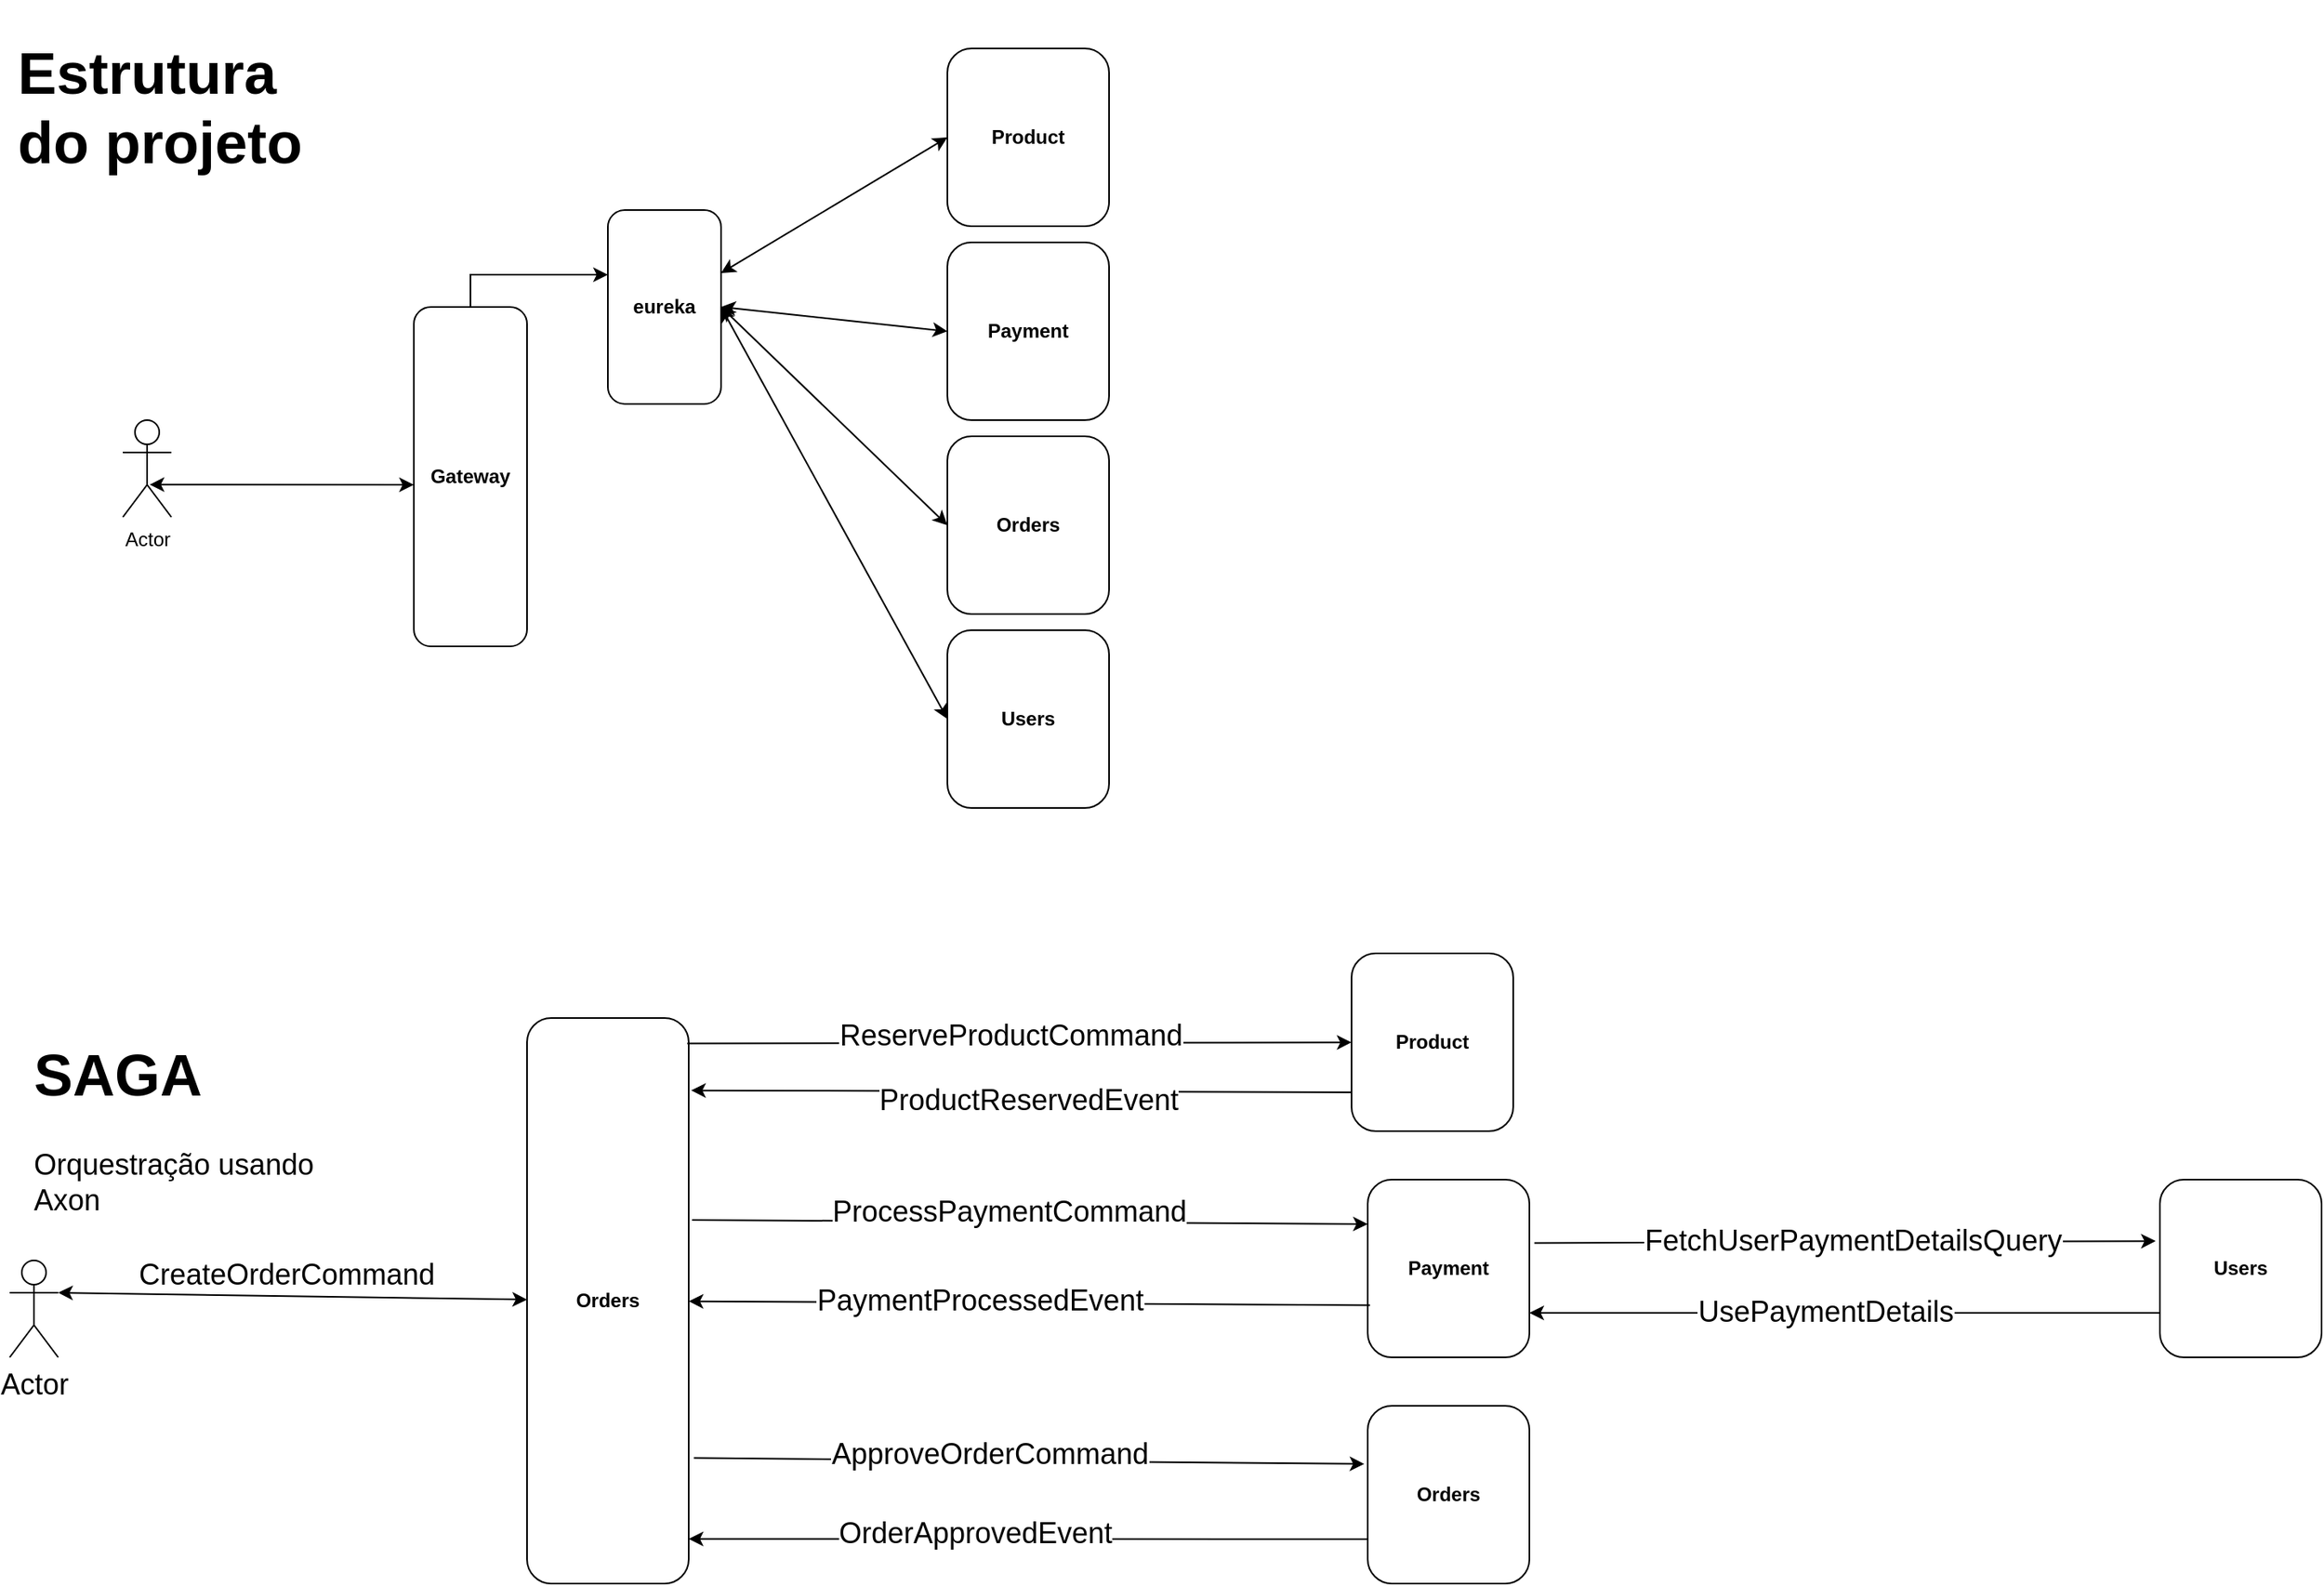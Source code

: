 <mxfile version="20.7.4" type="device"><diagram id="vB_3B0o1n2XnDPTJ6XIn" name="Geral"><mxGraphModel dx="2585" dy="1155" grid="1" gridSize="10" guides="1" tooltips="1" connect="1" arrows="1" fold="1" page="1" pageScale="1" pageWidth="827" pageHeight="1169" math="0" shadow="0"><root><mxCell id="0"/><mxCell id="1" parent="0"/><mxCell id="Y2Meu24eSFyXnWpoCRvc-1" value="Actor" style="shape=umlActor;verticalLabelPosition=bottom;verticalAlign=top;html=1;outlineConnect=0;" vertex="1" parent="1"><mxGeometry x="100" y="270" width="30" height="60" as="geometry"/></mxCell><mxCell id="Y2Meu24eSFyXnWpoCRvc-5" value="" style="edgeStyle=orthogonalEdgeStyle;rounded=0;orthogonalLoop=1;jettySize=auto;html=1;" edge="1" parent="1" source="Y2Meu24eSFyXnWpoCRvc-2" target="Y2Meu24eSFyXnWpoCRvc-4"><mxGeometry relative="1" as="geometry"><Array as="points"><mxPoint x="315" y="180"/></Array></mxGeometry></mxCell><mxCell id="Y2Meu24eSFyXnWpoCRvc-2" value="&lt;b&gt;Gateway&lt;/b&gt;" style="rounded=1;whiteSpace=wrap;html=1;" vertex="1" parent="1"><mxGeometry x="280" y="200" width="70" height="210" as="geometry"/></mxCell><mxCell id="Y2Meu24eSFyXnWpoCRvc-3" value="" style="endArrow=classic;startArrow=classic;html=1;rounded=0;exitX=0.552;exitY=0.665;exitDx=0;exitDy=0;exitPerimeter=0;" edge="1" parent="1" source="Y2Meu24eSFyXnWpoCRvc-1"><mxGeometry width="50" height="50" relative="1" as="geometry"><mxPoint x="360" y="350" as="sourcePoint"/><mxPoint x="280" y="310" as="targetPoint"/></mxGeometry></mxCell><mxCell id="Y2Meu24eSFyXnWpoCRvc-4" value="&lt;b&gt;eureka&lt;/b&gt;" style="rounded=1;whiteSpace=wrap;html=1;" vertex="1" parent="1"><mxGeometry x="400" y="140" width="70" height="120" as="geometry"/></mxCell><mxCell id="Y2Meu24eSFyXnWpoCRvc-6" value="&lt;b&gt;Orders&lt;/b&gt;" style="rounded=1;whiteSpace=wrap;html=1;" vertex="1" parent="1"><mxGeometry x="610" y="280" width="100" height="110" as="geometry"/></mxCell><mxCell id="Y2Meu24eSFyXnWpoCRvc-7" value="&lt;b&gt;Payment&lt;/b&gt;" style="rounded=1;whiteSpace=wrap;html=1;" vertex="1" parent="1"><mxGeometry x="610" y="160" width="100" height="110" as="geometry"/></mxCell><mxCell id="Y2Meu24eSFyXnWpoCRvc-8" value="&lt;b&gt;Users&lt;/b&gt;" style="rounded=1;whiteSpace=wrap;html=1;" vertex="1" parent="1"><mxGeometry x="610" y="400" width="100" height="110" as="geometry"/></mxCell><mxCell id="Y2Meu24eSFyXnWpoCRvc-9" value="&lt;b&gt;Product&lt;/b&gt;" style="rounded=1;whiteSpace=wrap;html=1;" vertex="1" parent="1"><mxGeometry x="610" y="40" width="100" height="110" as="geometry"/></mxCell><mxCell id="Y2Meu24eSFyXnWpoCRvc-10" value="" style="endArrow=classic;startArrow=classic;html=1;rounded=0;exitX=0;exitY=0.5;exitDx=0;exitDy=0;entryX=1;entryY=0.5;entryDx=0;entryDy=0;" edge="1" parent="1" source="Y2Meu24eSFyXnWpoCRvc-8" target="Y2Meu24eSFyXnWpoCRvc-4"><mxGeometry width="50" height="50" relative="1" as="geometry"><mxPoint x="760" y="290" as="sourcePoint"/><mxPoint x="810" y="240" as="targetPoint"/></mxGeometry></mxCell><mxCell id="Y2Meu24eSFyXnWpoCRvc-11" value="" style="endArrow=classic;startArrow=classic;html=1;rounded=0;exitX=0;exitY=0.5;exitDx=0;exitDy=0;entryX=1;entryY=0.5;entryDx=0;entryDy=0;" edge="1" parent="1" source="Y2Meu24eSFyXnWpoCRvc-6" target="Y2Meu24eSFyXnWpoCRvc-4"><mxGeometry width="50" height="50" relative="1" as="geometry"><mxPoint x="760" y="290" as="sourcePoint"/><mxPoint x="810" y="240" as="targetPoint"/></mxGeometry></mxCell><mxCell id="Y2Meu24eSFyXnWpoCRvc-12" value="" style="endArrow=classic;startArrow=classic;html=1;rounded=0;exitX=1;exitY=0.5;exitDx=0;exitDy=0;entryX=0;entryY=0.5;entryDx=0;entryDy=0;" edge="1" parent="1" source="Y2Meu24eSFyXnWpoCRvc-4" target="Y2Meu24eSFyXnWpoCRvc-7"><mxGeometry width="50" height="50" relative="1" as="geometry"><mxPoint x="760" y="290" as="sourcePoint"/><mxPoint x="810" y="240" as="targetPoint"/></mxGeometry></mxCell><mxCell id="Y2Meu24eSFyXnWpoCRvc-13" value="" style="endArrow=classic;startArrow=classic;html=1;rounded=0;entryX=0;entryY=0.5;entryDx=0;entryDy=0;" edge="1" parent="1" source="Y2Meu24eSFyXnWpoCRvc-4" target="Y2Meu24eSFyXnWpoCRvc-9"><mxGeometry width="50" height="50" relative="1" as="geometry"><mxPoint x="760" y="290" as="sourcePoint"/><mxPoint x="810" y="240" as="targetPoint"/></mxGeometry></mxCell><mxCell id="Y2Meu24eSFyXnWpoCRvc-15" value="&lt;h1&gt;Estrutura do projeto&lt;/h1&gt;&lt;p&gt;Lorem ipsum dolor sit amet, consectetur adipisicing elit, sed do eiusmod tempor incididunt ut labore et dolore magna aliqua.&lt;/p&gt;" style="text;html=1;strokeColor=none;fillColor=none;spacing=5;spacingTop=-20;whiteSpace=wrap;overflow=hidden;rounded=0;fontSize=18;" vertex="1" parent="1"><mxGeometry x="30" y="20" width="190" height="120" as="geometry"/></mxCell><mxCell id="Y2Meu24eSFyXnWpoCRvc-16" value="&lt;h1&gt;SAGA&lt;/h1&gt;&lt;div&gt;Orquestração usando Axon&lt;/div&gt;" style="text;html=1;strokeColor=none;fillColor=none;spacing=5;spacingTop=-20;whiteSpace=wrap;overflow=hidden;rounded=0;fontSize=18;" vertex="1" parent="1"><mxGeometry x="40" y="640" width="190" height="120" as="geometry"/></mxCell><mxCell id="Y2Meu24eSFyXnWpoCRvc-17" value="&lt;b&gt;Orders&lt;/b&gt;" style="rounded=1;whiteSpace=wrap;html=1;" vertex="1" parent="1"><mxGeometry x="350" y="640" width="100" height="350" as="geometry"/></mxCell><mxCell id="Y2Meu24eSFyXnWpoCRvc-18" value="Actor" style="shape=umlActor;verticalLabelPosition=bottom;verticalAlign=top;html=1;outlineConnect=0;fontSize=18;" vertex="1" parent="1"><mxGeometry x="30" y="790" width="30" height="60" as="geometry"/></mxCell><mxCell id="Y2Meu24eSFyXnWpoCRvc-20" value="" style="endArrow=classic;startArrow=classic;html=1;rounded=0;fontSize=18;exitX=1;exitY=0.333;exitDx=0;exitDy=0;exitPerimeter=0;" edge="1" parent="1" source="Y2Meu24eSFyXnWpoCRvc-18" target="Y2Meu24eSFyXnWpoCRvc-17"><mxGeometry width="50" height="50" relative="1" as="geometry"><mxPoint x="360" y="660" as="sourcePoint"/><mxPoint x="350" y="670" as="targetPoint"/></mxGeometry></mxCell><mxCell id="Y2Meu24eSFyXnWpoCRvc-22" value="CreateOrderCommand" style="edgeLabel;html=1;align=center;verticalAlign=middle;resizable=0;points=[];fontSize=18;" vertex="1" connectable="0" parent="Y2Meu24eSFyXnWpoCRvc-20"><mxGeometry x="-0.177" y="2" relative="1" as="geometry"><mxPoint x="21" y="-11" as="offset"/></mxGeometry></mxCell><mxCell id="Y2Meu24eSFyXnWpoCRvc-23" value="&lt;b&gt;Product&lt;/b&gt;" style="rounded=1;whiteSpace=wrap;html=1;" vertex="1" parent="1"><mxGeometry x="860" y="600" width="100" height="110" as="geometry"/></mxCell><mxCell id="Y2Meu24eSFyXnWpoCRvc-24" value="" style="endArrow=classic;html=1;rounded=0;fontSize=18;exitX=0.991;exitY=0.045;exitDx=0;exitDy=0;exitPerimeter=0;" edge="1" parent="1" source="Y2Meu24eSFyXnWpoCRvc-17" target="Y2Meu24eSFyXnWpoCRvc-23"><mxGeometry width="50" height="50" relative="1" as="geometry"><mxPoint x="520" y="760" as="sourcePoint"/><mxPoint x="570" y="710" as="targetPoint"/></mxGeometry></mxCell><mxCell id="Y2Meu24eSFyXnWpoCRvc-25" value="ReserveProductCommand" style="edgeLabel;html=1;align=center;verticalAlign=middle;resizable=0;points=[];fontSize=18;" vertex="1" connectable="0" parent="Y2Meu24eSFyXnWpoCRvc-24"><mxGeometry x="0.247" y="4" relative="1" as="geometry"><mxPoint x="-56" y="-1" as="offset"/></mxGeometry></mxCell><mxCell id="Y2Meu24eSFyXnWpoCRvc-28" value="" style="endArrow=classic;html=1;rounded=0;fontSize=18;entryX=1.015;entryY=0.128;entryDx=0;entryDy=0;entryPerimeter=0;exitX=0;exitY=0.782;exitDx=0;exitDy=0;exitPerimeter=0;fillColor=#006633;" edge="1" parent="1" source="Y2Meu24eSFyXnWpoCRvc-23" target="Y2Meu24eSFyXnWpoCRvc-17"><mxGeometry width="50" height="50" relative="1" as="geometry"><mxPoint x="860" y="730" as="sourcePoint"/><mxPoint x="730" y="700" as="targetPoint"/></mxGeometry></mxCell><mxCell id="Y2Meu24eSFyXnWpoCRvc-29" value="ProductReservedEvent" style="edgeLabel;html=1;align=center;verticalAlign=middle;resizable=0;points=[];fontSize=18;" vertex="1" connectable="0" parent="Y2Meu24eSFyXnWpoCRvc-28"><mxGeometry x="-0.07" y="-2" relative="1" as="geometry"><mxPoint x="-10" y="7" as="offset"/></mxGeometry></mxCell><mxCell id="Y2Meu24eSFyXnWpoCRvc-31" value="&lt;b&gt;Payment&lt;/b&gt;" style="rounded=1;whiteSpace=wrap;html=1;" vertex="1" parent="1"><mxGeometry x="870" y="740" width="100" height="110" as="geometry"/></mxCell><mxCell id="Y2Meu24eSFyXnWpoCRvc-32" value="" style="endArrow=classic;html=1;rounded=0;fontSize=18;exitX=1.021;exitY=0.357;exitDx=0;exitDy=0;exitPerimeter=0;entryX=0;entryY=0.25;entryDx=0;entryDy=0;" edge="1" parent="1" source="Y2Meu24eSFyXnWpoCRvc-17" target="Y2Meu24eSFyXnWpoCRvc-31"><mxGeometry width="50" height="50" relative="1" as="geometry"><mxPoint x="620" y="570" as="sourcePoint"/><mxPoint x="670" y="520" as="targetPoint"/></mxGeometry></mxCell><mxCell id="Y2Meu24eSFyXnWpoCRvc-34" value="ProcessPaymentCommand" style="edgeLabel;html=1;align=center;verticalAlign=middle;resizable=0;points=[];fontSize=18;" vertex="1" connectable="0" parent="Y2Meu24eSFyXnWpoCRvc-32"><mxGeometry x="-0.065" y="-1" relative="1" as="geometry"><mxPoint y="-7" as="offset"/></mxGeometry></mxCell><mxCell id="Y2Meu24eSFyXnWpoCRvc-33" value="" style="endArrow=classic;html=1;rounded=0;fontSize=18;exitX=0.014;exitY=0.707;exitDx=0;exitDy=0;exitPerimeter=0;" edge="1" parent="1" source="Y2Meu24eSFyXnWpoCRvc-31" target="Y2Meu24eSFyXnWpoCRvc-17"><mxGeometry width="50" height="50" relative="1" as="geometry"><mxPoint x="620" y="570" as="sourcePoint"/><mxPoint x="670" y="520" as="targetPoint"/></mxGeometry></mxCell><mxCell id="Y2Meu24eSFyXnWpoCRvc-35" value="PaymentProcessedEvent" style="edgeLabel;html=1;align=center;verticalAlign=middle;resizable=0;points=[];fontSize=18;" vertex="1" connectable="0" parent="Y2Meu24eSFyXnWpoCRvc-33"><mxGeometry x="0.554" y="-1" relative="1" as="geometry"><mxPoint x="86" as="offset"/></mxGeometry></mxCell><mxCell id="Y2Meu24eSFyXnWpoCRvc-36" value="&lt;b&gt;Orders&lt;/b&gt;" style="rounded=1;whiteSpace=wrap;html=1;" vertex="1" parent="1"><mxGeometry x="870" y="880" width="100" height="110" as="geometry"/></mxCell><mxCell id="Y2Meu24eSFyXnWpoCRvc-37" value="" style="endArrow=classic;html=1;rounded=0;fontSize=18;exitX=1.032;exitY=0.778;exitDx=0;exitDy=0;entryX=-0.021;entryY=0.327;entryDx=0;entryDy=0;exitPerimeter=0;entryPerimeter=0;" edge="1" parent="1" source="Y2Meu24eSFyXnWpoCRvc-17" target="Y2Meu24eSFyXnWpoCRvc-36"><mxGeometry width="50" height="50" relative="1" as="geometry"><mxPoint x="820" y="760" as="sourcePoint"/><mxPoint x="870" y="710" as="targetPoint"/></mxGeometry></mxCell><mxCell id="Y2Meu24eSFyXnWpoCRvc-39" value="ApproveOrderCommand" style="edgeLabel;html=1;align=center;verticalAlign=middle;resizable=0;points=[];fontSize=18;" vertex="1" connectable="0" parent="Y2Meu24eSFyXnWpoCRvc-37"><mxGeometry x="-0.117" y="4" relative="1" as="geometry"><mxPoint as="offset"/></mxGeometry></mxCell><mxCell id="Y2Meu24eSFyXnWpoCRvc-38" value="" style="endArrow=classic;html=1;rounded=0;fontSize=18;exitX=0;exitY=0.75;exitDx=0;exitDy=0;entryX=1;entryY=0.921;entryDx=0;entryDy=0;entryPerimeter=0;" edge="1" parent="1" source="Y2Meu24eSFyXnWpoCRvc-36" target="Y2Meu24eSFyXnWpoCRvc-17"><mxGeometry width="50" height="50" relative="1" as="geometry"><mxPoint x="820" y="760" as="sourcePoint"/><mxPoint x="870" y="710" as="targetPoint"/></mxGeometry></mxCell><mxCell id="Y2Meu24eSFyXnWpoCRvc-40" value="OrderApprovedEvent" style="edgeLabel;html=1;align=center;verticalAlign=middle;resizable=0;points=[];fontSize=18;" vertex="1" connectable="0" parent="Y2Meu24eSFyXnWpoCRvc-38"><mxGeometry x="0.158" y="-4" relative="1" as="geometry"><mxPoint as="offset"/></mxGeometry></mxCell><mxCell id="Y2Meu24eSFyXnWpoCRvc-42" value="&lt;b&gt;Users&lt;/b&gt;" style="rounded=1;whiteSpace=wrap;html=1;" vertex="1" parent="1"><mxGeometry x="1360" y="740" width="100" height="110" as="geometry"/></mxCell><mxCell id="Y2Meu24eSFyXnWpoCRvc-43" value="" style="endArrow=classic;html=1;rounded=0;fontSize=18;fillColor=#006633;exitX=1.031;exitY=0.357;exitDx=0;exitDy=0;exitPerimeter=0;entryX=-0.026;entryY=0.346;entryDx=0;entryDy=0;entryPerimeter=0;" edge="1" parent="1" source="Y2Meu24eSFyXnWpoCRvc-31" target="Y2Meu24eSFyXnWpoCRvc-42"><mxGeometry width="50" height="50" relative="1" as="geometry"><mxPoint x="830" y="690" as="sourcePoint"/><mxPoint x="880" y="640" as="targetPoint"/></mxGeometry></mxCell><mxCell id="Y2Meu24eSFyXnWpoCRvc-44" value="FetchUserPaymentDetailsQuery" style="edgeLabel;html=1;align=center;verticalAlign=middle;resizable=0;points=[];fontSize=18;" vertex="1" connectable="0" parent="Y2Meu24eSFyXnWpoCRvc-43"><mxGeometry x="0.102" y="1" relative="1" as="geometry"><mxPoint x="-15" as="offset"/></mxGeometry></mxCell><mxCell id="Y2Meu24eSFyXnWpoCRvc-45" value="" style="endArrow=classic;html=1;rounded=0;fontSize=18;fillColor=#006633;exitX=0;exitY=0.75;exitDx=0;exitDy=0;entryX=1;entryY=0.75;entryDx=0;entryDy=0;" edge="1" parent="1" source="Y2Meu24eSFyXnWpoCRvc-42" target="Y2Meu24eSFyXnWpoCRvc-31"><mxGeometry width="50" height="50" relative="1" as="geometry"><mxPoint x="1080" y="840" as="sourcePoint"/><mxPoint x="1130" y="790" as="targetPoint"/></mxGeometry></mxCell><mxCell id="Y2Meu24eSFyXnWpoCRvc-46" value="UsePaymentDetails" style="edgeLabel;html=1;align=center;verticalAlign=middle;resizable=0;points=[];fontSize=18;" vertex="1" connectable="0" parent="Y2Meu24eSFyXnWpoCRvc-45"><mxGeometry x="0.064" y="-1" relative="1" as="geometry"><mxPoint as="offset"/></mxGeometry></mxCell></root></mxGraphModel></diagram></mxfile>